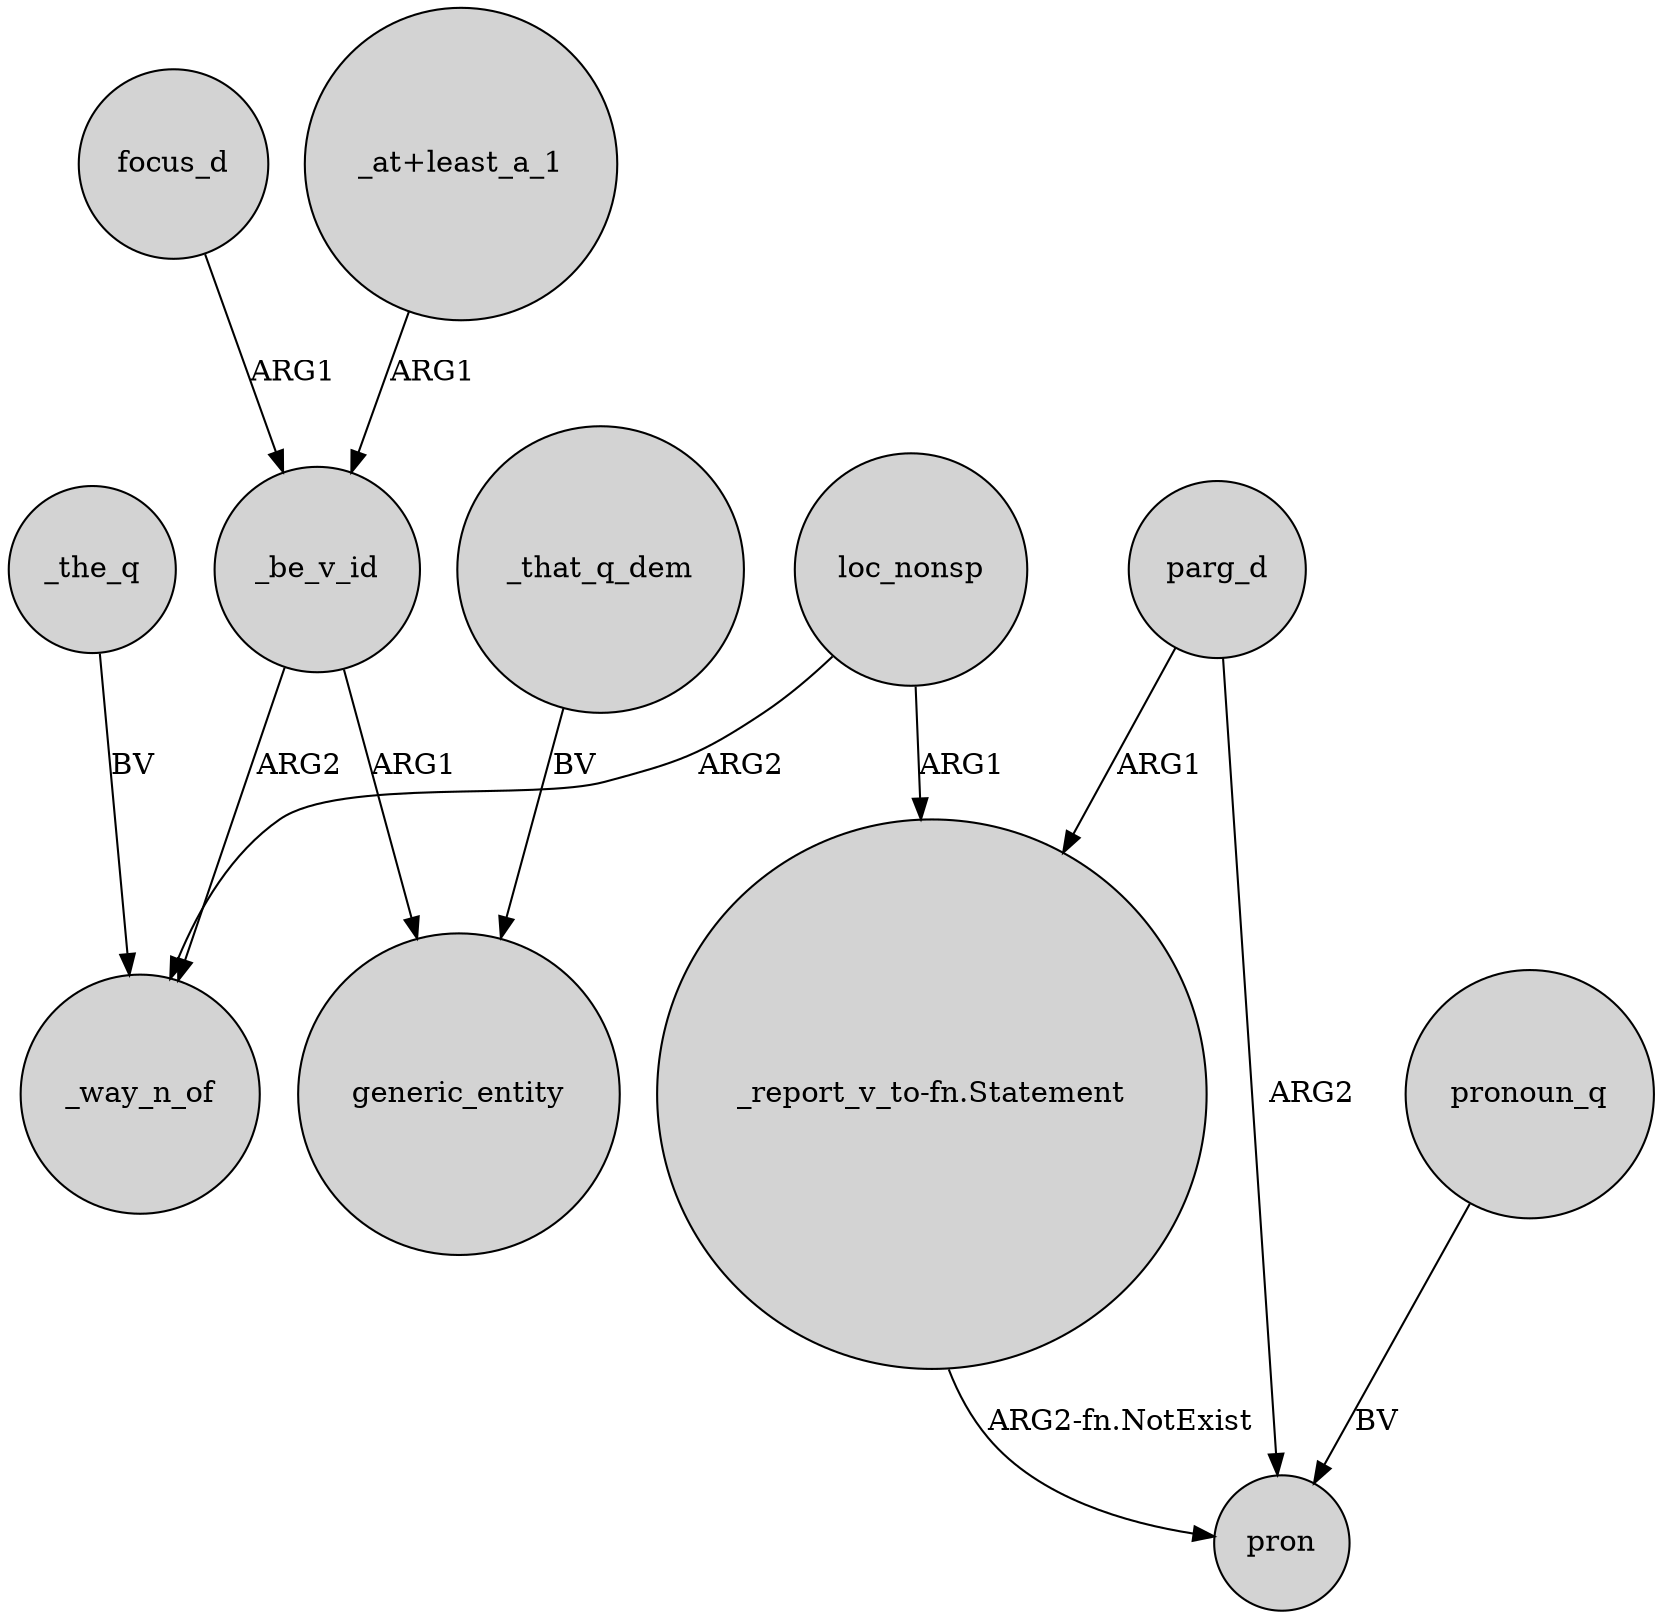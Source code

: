 digraph {
	node [shape=circle style=filled]
	loc_nonsp -> _way_n_of [label=ARG2]
	focus_d -> _be_v_id [label=ARG1]
	_be_v_id -> generic_entity [label=ARG1]
	"_at+least_a_1" -> _be_v_id [label=ARG1]
	loc_nonsp -> "_report_v_to-fn.Statement" [label=ARG1]
	_be_v_id -> _way_n_of [label=ARG2]
	_that_q_dem -> generic_entity [label=BV]
	"_report_v_to-fn.Statement" -> pron [label="ARG2-fn.NotExist"]
	parg_d -> "_report_v_to-fn.Statement" [label=ARG1]
	parg_d -> pron [label=ARG2]
	_the_q -> _way_n_of [label=BV]
	pronoun_q -> pron [label=BV]
}
